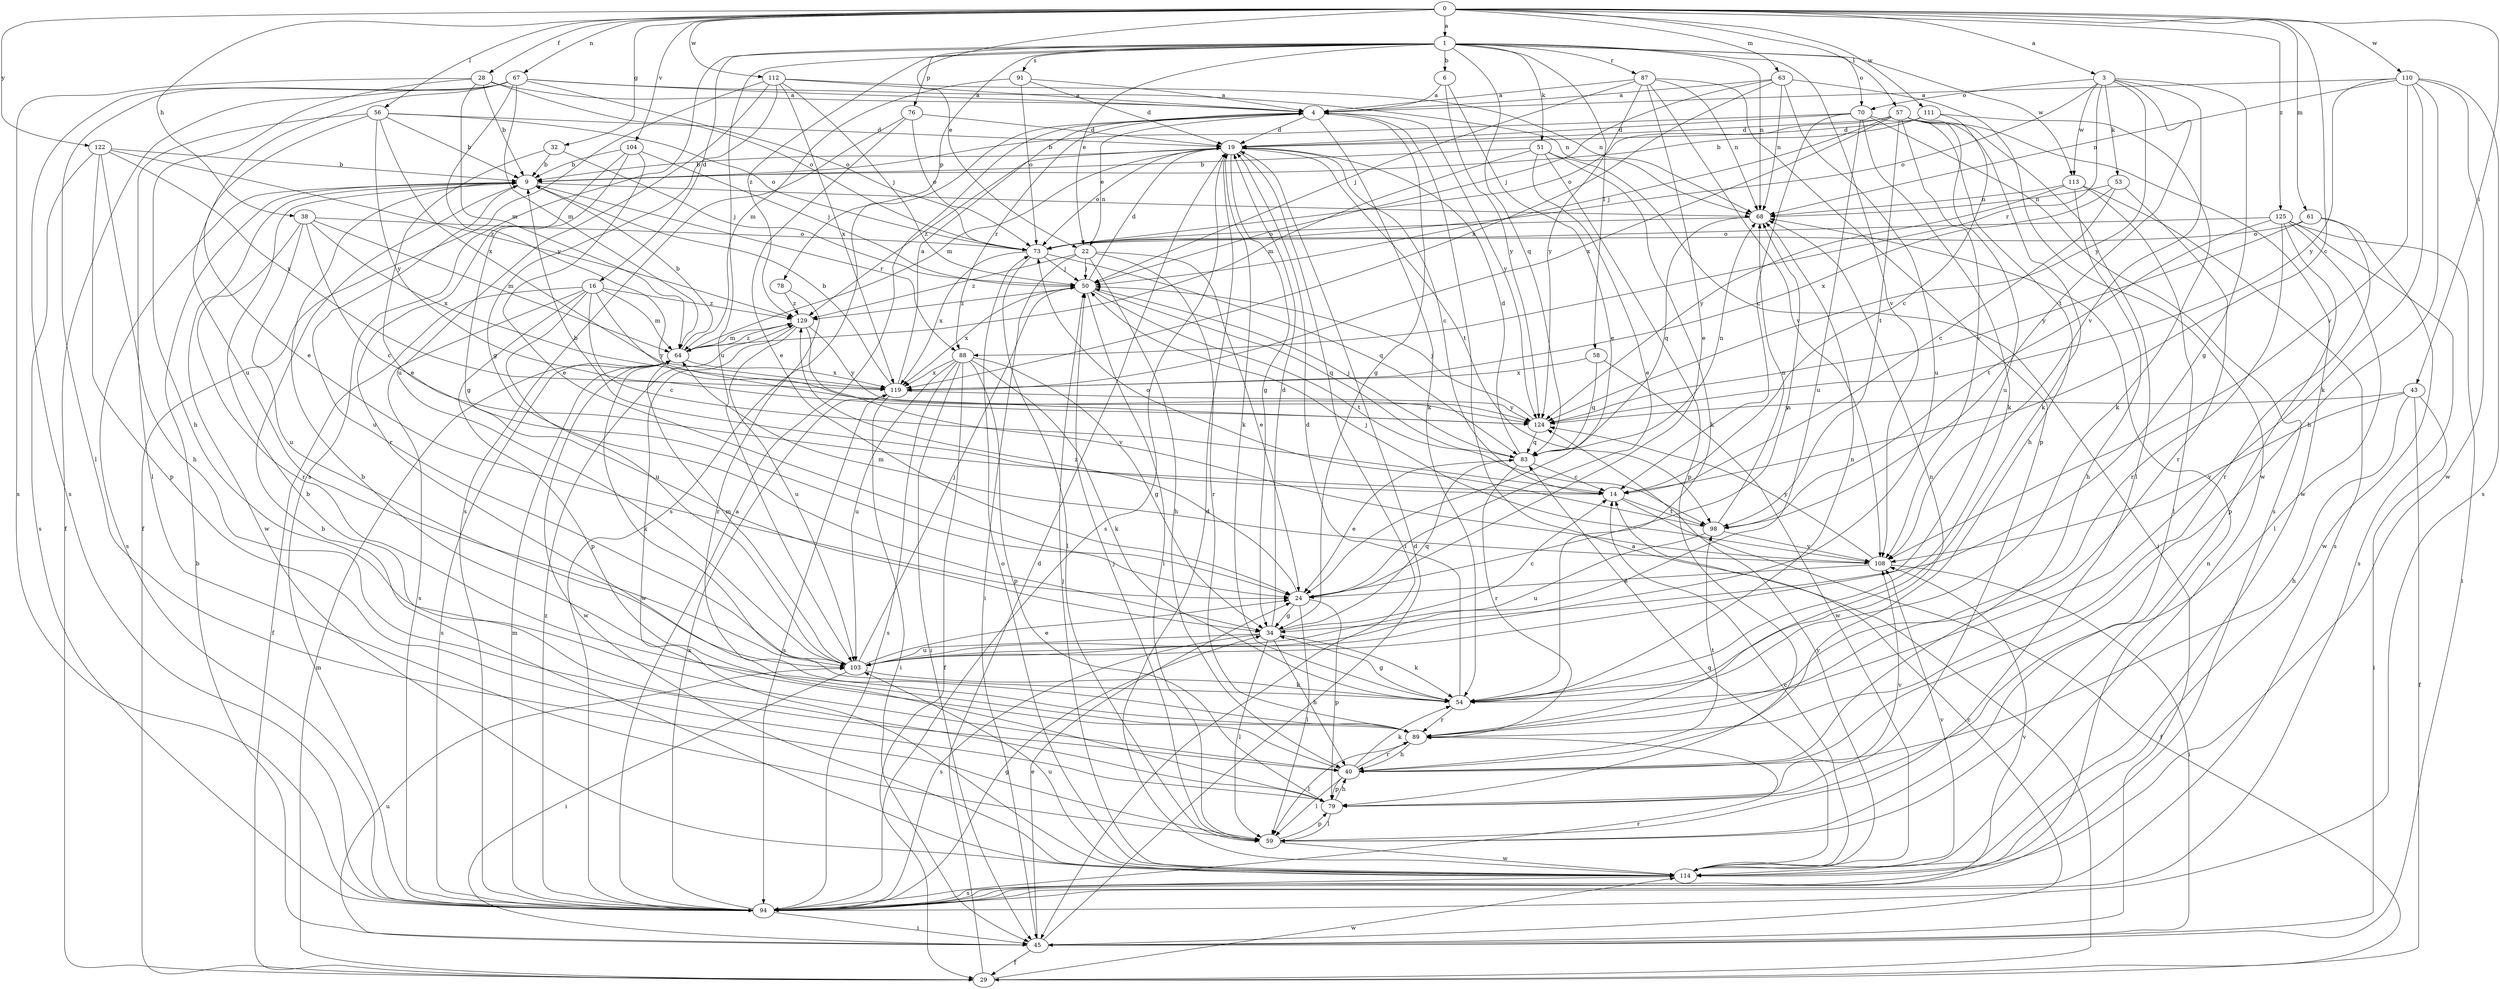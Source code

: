 strict digraph  {
0;
1;
3;
4;
6;
9;
14;
16;
19;
22;
24;
28;
29;
32;
34;
38;
40;
43;
45;
50;
51;
53;
54;
56;
57;
58;
59;
61;
63;
64;
67;
68;
70;
73;
76;
78;
79;
83;
87;
88;
89;
91;
94;
98;
103;
104;
108;
110;
111;
112;
113;
114;
119;
122;
124;
125;
129;
0 -> 1  [label=a];
0 -> 3  [label=a];
0 -> 14  [label=c];
0 -> 22  [label=e];
0 -> 28  [label=f];
0 -> 32  [label=g];
0 -> 38  [label=h];
0 -> 43  [label=i];
0 -> 56  [label=l];
0 -> 57  [label=l];
0 -> 61  [label=m];
0 -> 63  [label=m];
0 -> 67  [label=n];
0 -> 104  [label=v];
0 -> 110  [label=w];
0 -> 111  [label=w];
0 -> 112  [label=w];
0 -> 122  [label=y];
0 -> 125  [label=z];
1 -> 6  [label=b];
1 -> 16  [label=d];
1 -> 22  [label=e];
1 -> 51  [label=k];
1 -> 58  [label=l];
1 -> 68  [label=n];
1 -> 70  [label=o];
1 -> 76  [label=p];
1 -> 78  [label=p];
1 -> 83  [label=q];
1 -> 87  [label=r];
1 -> 91  [label=s];
1 -> 94  [label=s];
1 -> 103  [label=u];
1 -> 108  [label=v];
1 -> 113  [label=w];
1 -> 129  [label=z];
3 -> 34  [label=g];
3 -> 53  [label=k];
3 -> 70  [label=o];
3 -> 73  [label=o];
3 -> 88  [label=r];
3 -> 98  [label=t];
3 -> 108  [label=v];
3 -> 113  [label=w];
3 -> 124  [label=y];
4 -> 19  [label=d];
4 -> 22  [label=e];
4 -> 34  [label=g];
4 -> 54  [label=k];
4 -> 88  [label=r];
4 -> 94  [label=s];
4 -> 124  [label=y];
6 -> 4  [label=a];
6 -> 24  [label=e];
6 -> 124  [label=y];
9 -> 68  [label=n];
9 -> 88  [label=r];
9 -> 94  [label=s];
9 -> 103  [label=u];
9 -> 114  [label=w];
14 -> 9  [label=b];
14 -> 29  [label=f];
14 -> 98  [label=t];
16 -> 14  [label=c];
16 -> 29  [label=f];
16 -> 64  [label=m];
16 -> 79  [label=p];
16 -> 94  [label=s];
16 -> 103  [label=u];
16 -> 124  [label=y];
16 -> 129  [label=z];
19 -> 9  [label=b];
19 -> 14  [label=c];
19 -> 34  [label=g];
19 -> 45  [label=i];
19 -> 54  [label=k];
19 -> 64  [label=m];
19 -> 73  [label=o];
19 -> 94  [label=s];
19 -> 98  [label=t];
19 -> 129  [label=z];
22 -> 24  [label=e];
22 -> 40  [label=h];
22 -> 45  [label=i];
22 -> 50  [label=j];
22 -> 89  [label=r];
22 -> 129  [label=z];
24 -> 34  [label=g];
24 -> 59  [label=l];
24 -> 68  [label=n];
24 -> 79  [label=p];
24 -> 129  [label=z];
28 -> 4  [label=a];
28 -> 9  [label=b];
28 -> 40  [label=h];
28 -> 64  [label=m];
28 -> 73  [label=o];
28 -> 94  [label=s];
29 -> 4  [label=a];
29 -> 19  [label=d];
29 -> 64  [label=m];
29 -> 114  [label=w];
32 -> 9  [label=b];
32 -> 24  [label=e];
32 -> 50  [label=j];
34 -> 14  [label=c];
34 -> 19  [label=d];
34 -> 40  [label=h];
34 -> 54  [label=k];
34 -> 59  [label=l];
34 -> 83  [label=q];
34 -> 94  [label=s];
34 -> 103  [label=u];
38 -> 14  [label=c];
38 -> 64  [label=m];
38 -> 73  [label=o];
38 -> 89  [label=r];
38 -> 103  [label=u];
38 -> 119  [label=x];
40 -> 9  [label=b];
40 -> 54  [label=k];
40 -> 59  [label=l];
40 -> 79  [label=p];
40 -> 89  [label=r];
40 -> 98  [label=t];
43 -> 29  [label=f];
43 -> 40  [label=h];
43 -> 45  [label=i];
43 -> 108  [label=v];
43 -> 124  [label=y];
45 -> 9  [label=b];
45 -> 14  [label=c];
45 -> 19  [label=d];
45 -> 24  [label=e];
45 -> 29  [label=f];
45 -> 103  [label=u];
50 -> 19  [label=d];
50 -> 59  [label=l];
50 -> 83  [label=q];
50 -> 98  [label=t];
50 -> 119  [label=x];
50 -> 129  [label=z];
51 -> 9  [label=b];
51 -> 24  [label=e];
51 -> 45  [label=i];
51 -> 54  [label=k];
51 -> 64  [label=m];
51 -> 79  [label=p];
53 -> 14  [label=c];
53 -> 68  [label=n];
53 -> 89  [label=r];
53 -> 119  [label=x];
54 -> 19  [label=d];
54 -> 34  [label=g];
54 -> 68  [label=n];
54 -> 89  [label=r];
56 -> 9  [label=b];
56 -> 19  [label=d];
56 -> 24  [label=e];
56 -> 59  [label=l];
56 -> 73  [label=o];
56 -> 119  [label=x];
56 -> 124  [label=y];
57 -> 19  [label=d];
57 -> 50  [label=j];
57 -> 54  [label=k];
57 -> 59  [label=l];
57 -> 73  [label=o];
57 -> 98  [label=t];
57 -> 103  [label=u];
57 -> 108  [label=v];
57 -> 114  [label=w];
57 -> 119  [label=x];
58 -> 83  [label=q];
58 -> 114  [label=w];
58 -> 119  [label=x];
59 -> 50  [label=j];
59 -> 79  [label=p];
59 -> 114  [label=w];
61 -> 73  [label=o];
61 -> 89  [label=r];
61 -> 114  [label=w];
61 -> 124  [label=y];
63 -> 4  [label=a];
63 -> 50  [label=j];
63 -> 68  [label=n];
63 -> 103  [label=u];
63 -> 114  [label=w];
63 -> 119  [label=x];
64 -> 9  [label=b];
64 -> 54  [label=k];
64 -> 94  [label=s];
64 -> 114  [label=w];
64 -> 119  [label=x];
64 -> 129  [label=z];
67 -> 4  [label=a];
67 -> 29  [label=f];
67 -> 59  [label=l];
67 -> 64  [label=m];
67 -> 68  [label=n];
67 -> 73  [label=o];
67 -> 94  [label=s];
67 -> 103  [label=u];
67 -> 124  [label=y];
68 -> 73  [label=o];
68 -> 83  [label=q];
70 -> 9  [label=b];
70 -> 14  [label=c];
70 -> 19  [label=d];
70 -> 40  [label=h];
70 -> 54  [label=k];
70 -> 94  [label=s];
70 -> 103  [label=u];
73 -> 50  [label=j];
73 -> 59  [label=l];
73 -> 83  [label=q];
73 -> 119  [label=x];
76 -> 19  [label=d];
76 -> 24  [label=e];
76 -> 73  [label=o];
76 -> 94  [label=s];
78 -> 89  [label=r];
78 -> 129  [label=z];
79 -> 9  [label=b];
79 -> 40  [label=h];
79 -> 59  [label=l];
79 -> 108  [label=v];
83 -> 14  [label=c];
83 -> 19  [label=d];
83 -> 24  [label=e];
83 -> 50  [label=j];
83 -> 68  [label=n];
83 -> 89  [label=r];
87 -> 4  [label=a];
87 -> 24  [label=e];
87 -> 50  [label=j];
87 -> 68  [label=n];
87 -> 79  [label=p];
87 -> 108  [label=v];
87 -> 124  [label=y];
88 -> 29  [label=f];
88 -> 34  [label=g];
88 -> 45  [label=i];
88 -> 54  [label=k];
88 -> 79  [label=p];
88 -> 94  [label=s];
88 -> 103  [label=u];
88 -> 119  [label=x];
89 -> 40  [label=h];
89 -> 59  [label=l];
89 -> 68  [label=n];
91 -> 4  [label=a];
91 -> 19  [label=d];
91 -> 64  [label=m];
91 -> 73  [label=o];
94 -> 4  [label=a];
94 -> 34  [label=g];
94 -> 45  [label=i];
94 -> 64  [label=m];
94 -> 68  [label=n];
94 -> 89  [label=r];
94 -> 108  [label=v];
94 -> 119  [label=x];
94 -> 129  [label=z];
98 -> 68  [label=n];
98 -> 73  [label=o];
98 -> 103  [label=u];
98 -> 108  [label=v];
103 -> 24  [label=e];
103 -> 45  [label=i];
103 -> 50  [label=j];
103 -> 54  [label=k];
103 -> 64  [label=m];
104 -> 9  [label=b];
104 -> 24  [label=e];
104 -> 34  [label=g];
104 -> 50  [label=j];
104 -> 89  [label=r];
108 -> 24  [label=e];
108 -> 45  [label=i];
108 -> 50  [label=j];
108 -> 64  [label=m];
108 -> 124  [label=y];
110 -> 4  [label=a];
110 -> 40  [label=h];
110 -> 54  [label=k];
110 -> 68  [label=n];
110 -> 94  [label=s];
110 -> 108  [label=v];
110 -> 114  [label=w];
110 -> 124  [label=y];
111 -> 9  [label=b];
111 -> 14  [label=c];
111 -> 19  [label=d];
111 -> 54  [label=k];
112 -> 4  [label=a];
112 -> 29  [label=f];
112 -> 34  [label=g];
112 -> 50  [label=j];
112 -> 68  [label=n];
112 -> 103  [label=u];
112 -> 119  [label=x];
113 -> 40  [label=h];
113 -> 59  [label=l];
113 -> 68  [label=n];
113 -> 94  [label=s];
113 -> 124  [label=y];
114 -> 9  [label=b];
114 -> 14  [label=c];
114 -> 19  [label=d];
114 -> 50  [label=j];
114 -> 73  [label=o];
114 -> 83  [label=q];
114 -> 94  [label=s];
114 -> 103  [label=u];
114 -> 108  [label=v];
114 -> 124  [label=y];
119 -> 4  [label=a];
119 -> 9  [label=b];
119 -> 45  [label=i];
119 -> 94  [label=s];
119 -> 124  [label=y];
122 -> 9  [label=b];
122 -> 40  [label=h];
122 -> 79  [label=p];
122 -> 94  [label=s];
122 -> 119  [label=x];
122 -> 129  [label=z];
124 -> 50  [label=j];
124 -> 83  [label=q];
125 -> 45  [label=i];
125 -> 59  [label=l];
125 -> 73  [label=o];
125 -> 79  [label=p];
125 -> 89  [label=r];
125 -> 94  [label=s];
125 -> 98  [label=t];
129 -> 64  [label=m];
129 -> 103  [label=u];
129 -> 108  [label=v];
129 -> 114  [label=w];
129 -> 124  [label=y];
}
